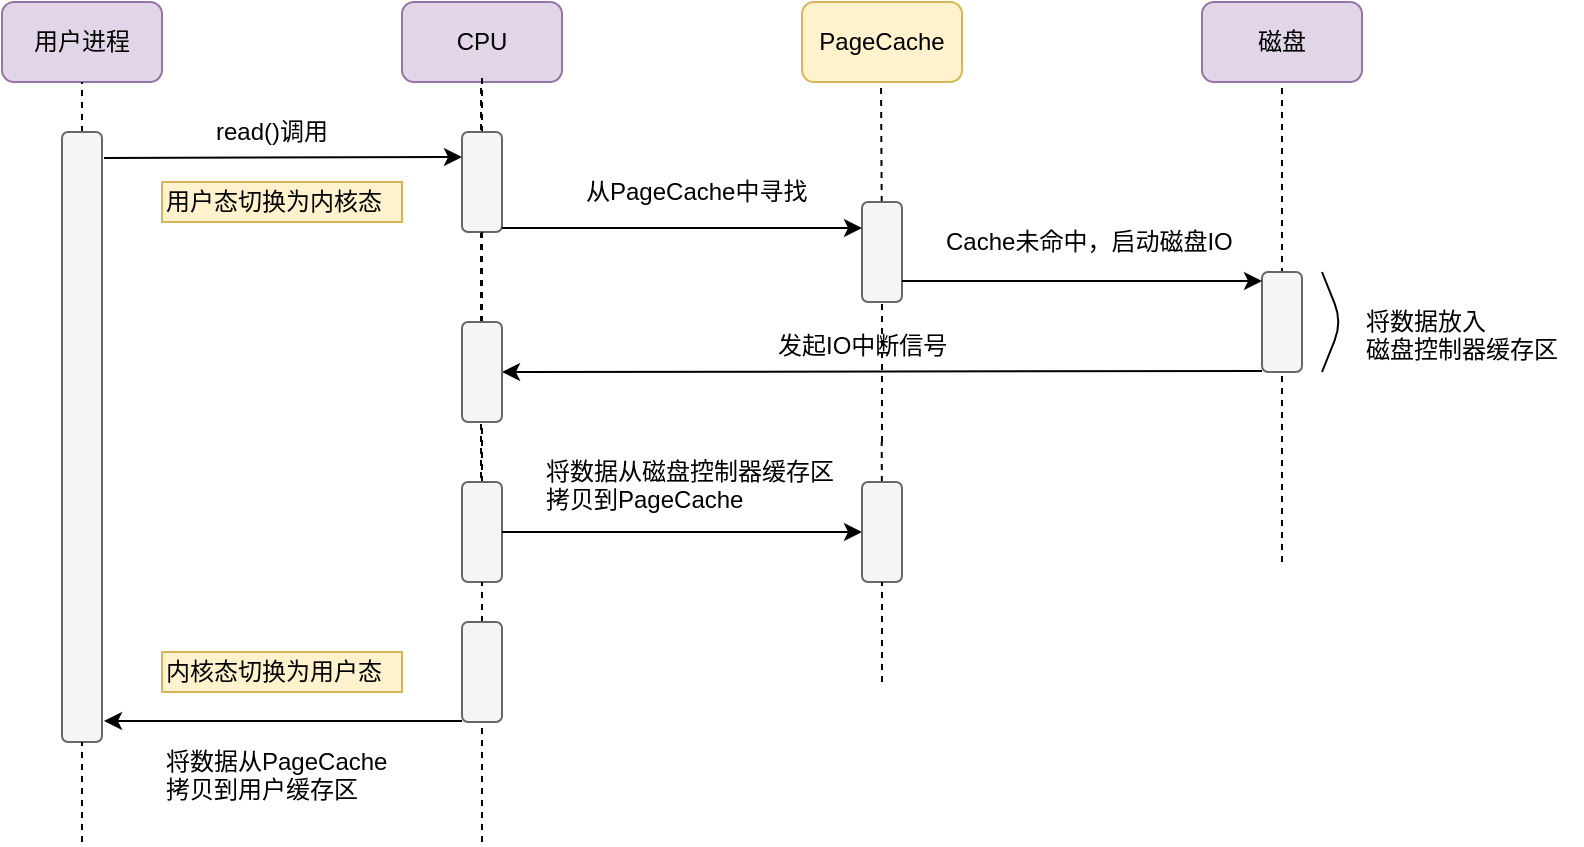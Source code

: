 <mxfile version="10.9.5" type="device"><diagram id="cEmMlS5cujXE7ny5gCOk" name="Page-1"><mxGraphModel dx="882" dy="682" grid="1" gridSize="10" guides="1" tooltips="1" connect="1" arrows="1" fold="1" page="1" pageScale="1" pageWidth="827" pageHeight="1169" math="0" shadow="0"><root><mxCell id="0"/><mxCell id="1" parent="0"/><object label="" haha="sa" id="D_UcT4onS92ZS9r0oDQv-22"><mxCell style="endArrow=classic;html=1;entryX=0;entryY=0.25;entryDx=0;entryDy=0;" edge="1" parent="1" target="D_UcT4onS92ZS9r0oDQv-20"><mxGeometry width="50" height="50" relative="1" as="geometry"><mxPoint x="131" y="318" as="sourcePoint"/><mxPoint x="130" y="600" as="targetPoint"/></mxGeometry></mxCell></object><mxCell id="D_UcT4onS92ZS9r0oDQv-1" value="用户进程" style="rounded=1;whiteSpace=wrap;html=1;fillColor=#e1d5e7;strokeColor=#9673a6;" vertex="1" parent="1"><mxGeometry x="80" y="240" width="80" height="40" as="geometry"/></mxCell><mxCell id="D_UcT4onS92ZS9r0oDQv-2" value="CPU" style="rounded=1;whiteSpace=wrap;html=1;fillColor=#e1d5e7;strokeColor=#9673a6;" vertex="1" parent="1"><mxGeometry x="280" y="240" width="80" height="40" as="geometry"/></mxCell><mxCell id="D_UcT4onS92ZS9r0oDQv-3" value="PageCache" style="rounded=1;whiteSpace=wrap;html=1;fillColor=#fff2cc;strokeColor=#d6b656;" vertex="1" parent="1"><mxGeometry x="480" y="240" width="80" height="40" as="geometry"/></mxCell><mxCell id="D_UcT4onS92ZS9r0oDQv-4" value="磁盘" style="rounded=1;whiteSpace=wrap;html=1;fillColor=#e1d5e7;strokeColor=#9673a6;" vertex="1" parent="1"><mxGeometry x="680" y="240" width="80" height="40" as="geometry"/></mxCell><mxCell id="D_UcT4onS92ZS9r0oDQv-11" value="" style="endArrow=none;dashed=1;html=1;" edge="1" parent="1" source="D_UcT4onS92ZS9r0oDQv-17" target="D_UcT4onS92ZS9r0oDQv-1"><mxGeometry width="50" height="50" relative="1" as="geometry"><mxPoint x="80" y="610" as="sourcePoint"/><mxPoint x="130" y="560" as="targetPoint"/></mxGeometry></mxCell><mxCell id="D_UcT4onS92ZS9r0oDQv-12" value="" style="endArrow=none;dashed=1;html=1;" edge="1" parent="1"><mxGeometry width="50" height="50" relative="1" as="geometry"><mxPoint x="319.5" y="520" as="sourcePoint"/><mxPoint x="319.5" y="280" as="targetPoint"/></mxGeometry></mxCell><mxCell id="D_UcT4onS92ZS9r0oDQv-13" value="" style="endArrow=none;dashed=1;html=1;" edge="1" parent="1" source="D_UcT4onS92ZS9r0oDQv-25"><mxGeometry width="50" height="50" relative="1" as="geometry"><mxPoint x="519.5" y="520" as="sourcePoint"/><mxPoint x="519.5" y="280" as="targetPoint"/></mxGeometry></mxCell><mxCell id="D_UcT4onS92ZS9r0oDQv-14" value="" style="endArrow=none;dashed=1;html=1;" edge="1" parent="1"><mxGeometry width="50" height="50" relative="1" as="geometry"><mxPoint x="720" y="520" as="sourcePoint"/><mxPoint x="720" y="280" as="targetPoint"/></mxGeometry></mxCell><mxCell id="D_UcT4onS92ZS9r0oDQv-17" value="" style="rounded=1;whiteSpace=wrap;html=1;fillColor=#f5f5f5;strokeColor=#666666;fontColor=#333333;" vertex="1" parent="1"><mxGeometry x="110" y="305" width="20" height="305" as="geometry"/></mxCell><mxCell id="D_UcT4onS92ZS9r0oDQv-18" value="" style="endArrow=none;dashed=1;html=1;" edge="1" parent="1" target="D_UcT4onS92ZS9r0oDQv-17"><mxGeometry width="50" height="50" relative="1" as="geometry"><mxPoint x="120" y="660" as="sourcePoint"/><mxPoint x="120" y="280" as="targetPoint"/></mxGeometry></mxCell><mxCell id="D_UcT4onS92ZS9r0oDQv-19" value="" style="endArrow=none;dashed=1;html=1;" edge="1" parent="1" source="D_UcT4onS92ZS9r0oDQv-20"><mxGeometry width="50" height="50" relative="1" as="geometry"><mxPoint x="280" y="605" as="sourcePoint"/><mxPoint x="320" y="275" as="targetPoint"/></mxGeometry></mxCell><mxCell id="D_UcT4onS92ZS9r0oDQv-20" value="" style="rounded=1;whiteSpace=wrap;html=1;fillColor=#f5f5f5;strokeColor=#666666;fontColor=#333333;" vertex="1" parent="1"><mxGeometry x="310" y="305" width="20" height="50" as="geometry"/></mxCell><mxCell id="D_UcT4onS92ZS9r0oDQv-21" value="" style="endArrow=none;dashed=1;html=1;" edge="1" parent="1" target="D_UcT4onS92ZS9r0oDQv-20" source="D_UcT4onS92ZS9r0oDQv-44"><mxGeometry width="50" height="50" relative="1" as="geometry"><mxPoint x="320" y="515" as="sourcePoint"/><mxPoint x="320" y="275" as="targetPoint"/></mxGeometry></mxCell><mxCell id="D_UcT4onS92ZS9r0oDQv-23" value="read()调用" style="text;html=1;resizable=0;points=[];autosize=1;align=left;verticalAlign=top;spacingTop=-4;" vertex="1" parent="1"><mxGeometry x="185" y="295" width="70" height="20" as="geometry"/></mxCell><mxCell id="D_UcT4onS92ZS9r0oDQv-24" value="用户态切换为内核态" style="text;html=1;resizable=0;points=[];autosize=1;align=left;verticalAlign=top;spacingTop=-4;fillColor=#fff2cc;strokeColor=#d6b656;" vertex="1" parent="1"><mxGeometry x="160" y="330" width="120" height="20" as="geometry"/></mxCell><mxCell id="D_UcT4onS92ZS9r0oDQv-25" value="" style="rounded=1;whiteSpace=wrap;html=1;fillColor=#f5f5f5;strokeColor=#666666;fontColor=#333333;" vertex="1" parent="1"><mxGeometry x="510" y="340" width="20" height="50" as="geometry"/></mxCell><mxCell id="D_UcT4onS92ZS9r0oDQv-26" value="" style="endArrow=none;dashed=1;html=1;" edge="1" parent="1" target="D_UcT4onS92ZS9r0oDQv-25"><mxGeometry width="50" height="50" relative="1" as="geometry"><mxPoint x="520" y="460" as="sourcePoint"/><mxPoint x="519.5" y="280" as="targetPoint"/></mxGeometry></mxCell><object label="" haha="sa" id="D_UcT4onS92ZS9r0oDQv-27"><mxCell style="endArrow=classic;html=1;entryX=0;entryY=0.25;entryDx=0;entryDy=0;" edge="1" parent="1"><mxGeometry width="50" height="50" relative="1" as="geometry"><mxPoint x="330" y="353" as="sourcePoint"/><mxPoint x="510" y="353" as="targetPoint"/></mxGeometry></mxCell></object><mxCell id="D_UcT4onS92ZS9r0oDQv-29" value="从PageCache中寻找" style="text;html=1;resizable=0;points=[];autosize=1;align=left;verticalAlign=top;spacingTop=-4;" vertex="1" parent="1"><mxGeometry x="370" y="325" width="130" height="20" as="geometry"/></mxCell><mxCell id="D_UcT4onS92ZS9r0oDQv-30" value="" style="rounded=1;whiteSpace=wrap;html=1;fillColor=#f5f5f5;strokeColor=#666666;fontColor=#333333;" vertex="1" parent="1"><mxGeometry x="710" y="375" width="20" height="50" as="geometry"/></mxCell><object label="" haha="sa" id="D_UcT4onS92ZS9r0oDQv-31"><mxCell style="endArrow=classic;html=1;entryX=0;entryY=0.25;entryDx=0;entryDy=0;" edge="1" parent="1"><mxGeometry width="50" height="50" relative="1" as="geometry"><mxPoint x="530" y="379.5" as="sourcePoint"/><mxPoint x="710" y="379.5" as="targetPoint"/></mxGeometry></mxCell></object><mxCell id="D_UcT4onS92ZS9r0oDQv-34" value="Cache未命中，启动磁盘IO" style="text;html=1;resizable=0;points=[];autosize=1;align=left;verticalAlign=top;spacingTop=-4;" vertex="1" parent="1"><mxGeometry x="550" y="350" width="160" height="20" as="geometry"/></mxCell><mxCell id="D_UcT4onS92ZS9r0oDQv-36" value="" style="endArrow=none;dashed=1;html=1;" edge="1" parent="1" source="D_UcT4onS92ZS9r0oDQv-57"><mxGeometry width="50" height="50" relative="1" as="geometry"><mxPoint x="520" y="580" as="sourcePoint"/><mxPoint x="519.853" y="460" as="targetPoint"/></mxGeometry></mxCell><object label="" haha="sa" id="D_UcT4onS92ZS9r0oDQv-37"><mxCell style="endArrow=classic;html=1;entryX=1;entryY=0.5;entryDx=0;entryDy=0;" edge="1" parent="1" target="D_UcT4onS92ZS9r0oDQv-44"><mxGeometry width="50" height="50" relative="1" as="geometry"><mxPoint x="710" y="424.5" as="sourcePoint"/><mxPoint x="530" y="424.5" as="targetPoint"/></mxGeometry></mxCell></object><mxCell id="D_UcT4onS92ZS9r0oDQv-39" value="" style="endArrow=none;html=1;jumpStyle=sharp;" edge="1" parent="1"><mxGeometry width="50" height="50" relative="1" as="geometry"><mxPoint x="740" y="425" as="sourcePoint"/><mxPoint x="740" y="375" as="targetPoint"/><Array as="points"><mxPoint x="750" y="400"/></Array></mxGeometry></mxCell><mxCell id="D_UcT4onS92ZS9r0oDQv-40" value="将数据放入&lt;br&gt;磁盘控制器缓存区" style="text;html=1;resizable=0;points=[];autosize=1;align=left;verticalAlign=top;spacingTop=-4;" vertex="1" parent="1"><mxGeometry x="760" y="390" width="110" height="30" as="geometry"/></mxCell><mxCell id="D_UcT4onS92ZS9r0oDQv-44" value="" style="rounded=1;whiteSpace=wrap;html=1;fillColor=#f5f5f5;strokeColor=#666666;fontColor=#333333;" vertex="1" parent="1"><mxGeometry x="310" y="400" width="20" height="50" as="geometry"/></mxCell><mxCell id="D_UcT4onS92ZS9r0oDQv-45" value="" style="endArrow=none;dashed=1;html=1;" edge="1" parent="1" source="D_UcT4onS92ZS9r0oDQv-47" target="D_UcT4onS92ZS9r0oDQv-44"><mxGeometry width="50" height="50" relative="1" as="geometry"><mxPoint x="320" y="590" as="sourcePoint"/><mxPoint x="320" y="355" as="targetPoint"/></mxGeometry></mxCell><mxCell id="D_UcT4onS92ZS9r0oDQv-46" value="发起IO中断信号" style="text;html=1;resizable=0;points=[];autosize=1;align=left;verticalAlign=top;spacingTop=-4;" vertex="1" parent="1"><mxGeometry x="466" y="402" width="100" height="20" as="geometry"/></mxCell><mxCell id="D_UcT4onS92ZS9r0oDQv-47" value="" style="rounded=1;whiteSpace=wrap;html=1;fillColor=#f5f5f5;strokeColor=#666666;fontColor=#333333;" vertex="1" parent="1"><mxGeometry x="310" y="480" width="20" height="50" as="geometry"/></mxCell><mxCell id="D_UcT4onS92ZS9r0oDQv-49" value="" style="endArrow=none;dashed=1;html=1;" edge="1" parent="1" source="D_UcT4onS92ZS9r0oDQv-52" target="D_UcT4onS92ZS9r0oDQv-47"><mxGeometry width="50" height="50" relative="1" as="geometry"><mxPoint x="320" y="660" as="sourcePoint"/><mxPoint x="320" y="450" as="targetPoint"/></mxGeometry></mxCell><object label="" haha="sa" id="D_UcT4onS92ZS9r0oDQv-50"><mxCell style="endArrow=classic;html=1;exitX=1;exitY=0.5;exitDx=0;exitDy=0;entryX=0;entryY=0.5;entryDx=0;entryDy=0;" edge="1" parent="1" source="D_UcT4onS92ZS9r0oDQv-47" target="D_UcT4onS92ZS9r0oDQv-57"><mxGeometry width="50" height="50" relative="1" as="geometry"><mxPoint x="336" y="510" as="sourcePoint"/><mxPoint x="520" y="505" as="targetPoint"/><Array as="points"><mxPoint x="500" y="505"/></Array></mxGeometry></mxCell></object><mxCell id="D_UcT4onS92ZS9r0oDQv-51" value="将数据从磁盘控制器缓存区&lt;br&gt;拷贝到PageCache" style="text;html=1;resizable=0;points=[];autosize=1;align=left;verticalAlign=top;spacingTop=-4;" vertex="1" parent="1"><mxGeometry x="350" y="465" width="160" height="30" as="geometry"/></mxCell><mxCell id="D_UcT4onS92ZS9r0oDQv-52" value="" style="rounded=1;whiteSpace=wrap;html=1;fillColor=#f5f5f5;strokeColor=#666666;fontColor=#333333;" vertex="1" parent="1"><mxGeometry x="310" y="550" width="20" height="50" as="geometry"/></mxCell><mxCell id="D_UcT4onS92ZS9r0oDQv-53" value="" style="endArrow=none;dashed=1;html=1;" edge="1" parent="1" target="D_UcT4onS92ZS9r0oDQv-52"><mxGeometry width="50" height="50" relative="1" as="geometry"><mxPoint x="320" y="660" as="sourcePoint"/><mxPoint x="320" y="530" as="targetPoint"/></mxGeometry></mxCell><object label="" haha="sa" id="D_UcT4onS92ZS9r0oDQv-54"><mxCell style="endArrow=classic;html=1;entryX=0;entryY=0.25;entryDx=0;entryDy=0;" edge="1" parent="1"><mxGeometry width="50" height="50" relative="1" as="geometry"><mxPoint x="310" y="599.5" as="sourcePoint"/><mxPoint x="131" y="599.5" as="targetPoint"/></mxGeometry></mxCell></object><mxCell id="D_UcT4onS92ZS9r0oDQv-55" value="将数据从PageCache&lt;br&gt;拷贝到用户缓存区" style="text;html=1;resizable=0;points=[];autosize=1;align=left;verticalAlign=top;spacingTop=-4;" vertex="1" parent="1"><mxGeometry x="160" y="610" width="130" height="30" as="geometry"/></mxCell><mxCell id="D_UcT4onS92ZS9r0oDQv-56" value="内核态切换为用户态" style="text;html=1;resizable=0;points=[];autosize=1;align=left;verticalAlign=top;spacingTop=-4;fillColor=#fff2cc;strokeColor=#d6b656;" vertex="1" parent="1"><mxGeometry x="160" y="565" width="120" height="20" as="geometry"/></mxCell><mxCell id="D_UcT4onS92ZS9r0oDQv-57" value="" style="rounded=1;whiteSpace=wrap;html=1;fillColor=#f5f5f5;strokeColor=#666666;fontColor=#333333;" vertex="1" parent="1"><mxGeometry x="510" y="480" width="20" height="50" as="geometry"/></mxCell><mxCell id="D_UcT4onS92ZS9r0oDQv-58" value="" style="endArrow=none;dashed=1;html=1;" edge="1" parent="1" target="D_UcT4onS92ZS9r0oDQv-57"><mxGeometry width="50" height="50" relative="1" as="geometry"><mxPoint x="520" y="580" as="sourcePoint"/><mxPoint x="519.853" y="460" as="targetPoint"/></mxGeometry></mxCell></root></mxGraphModel></diagram></mxfile>